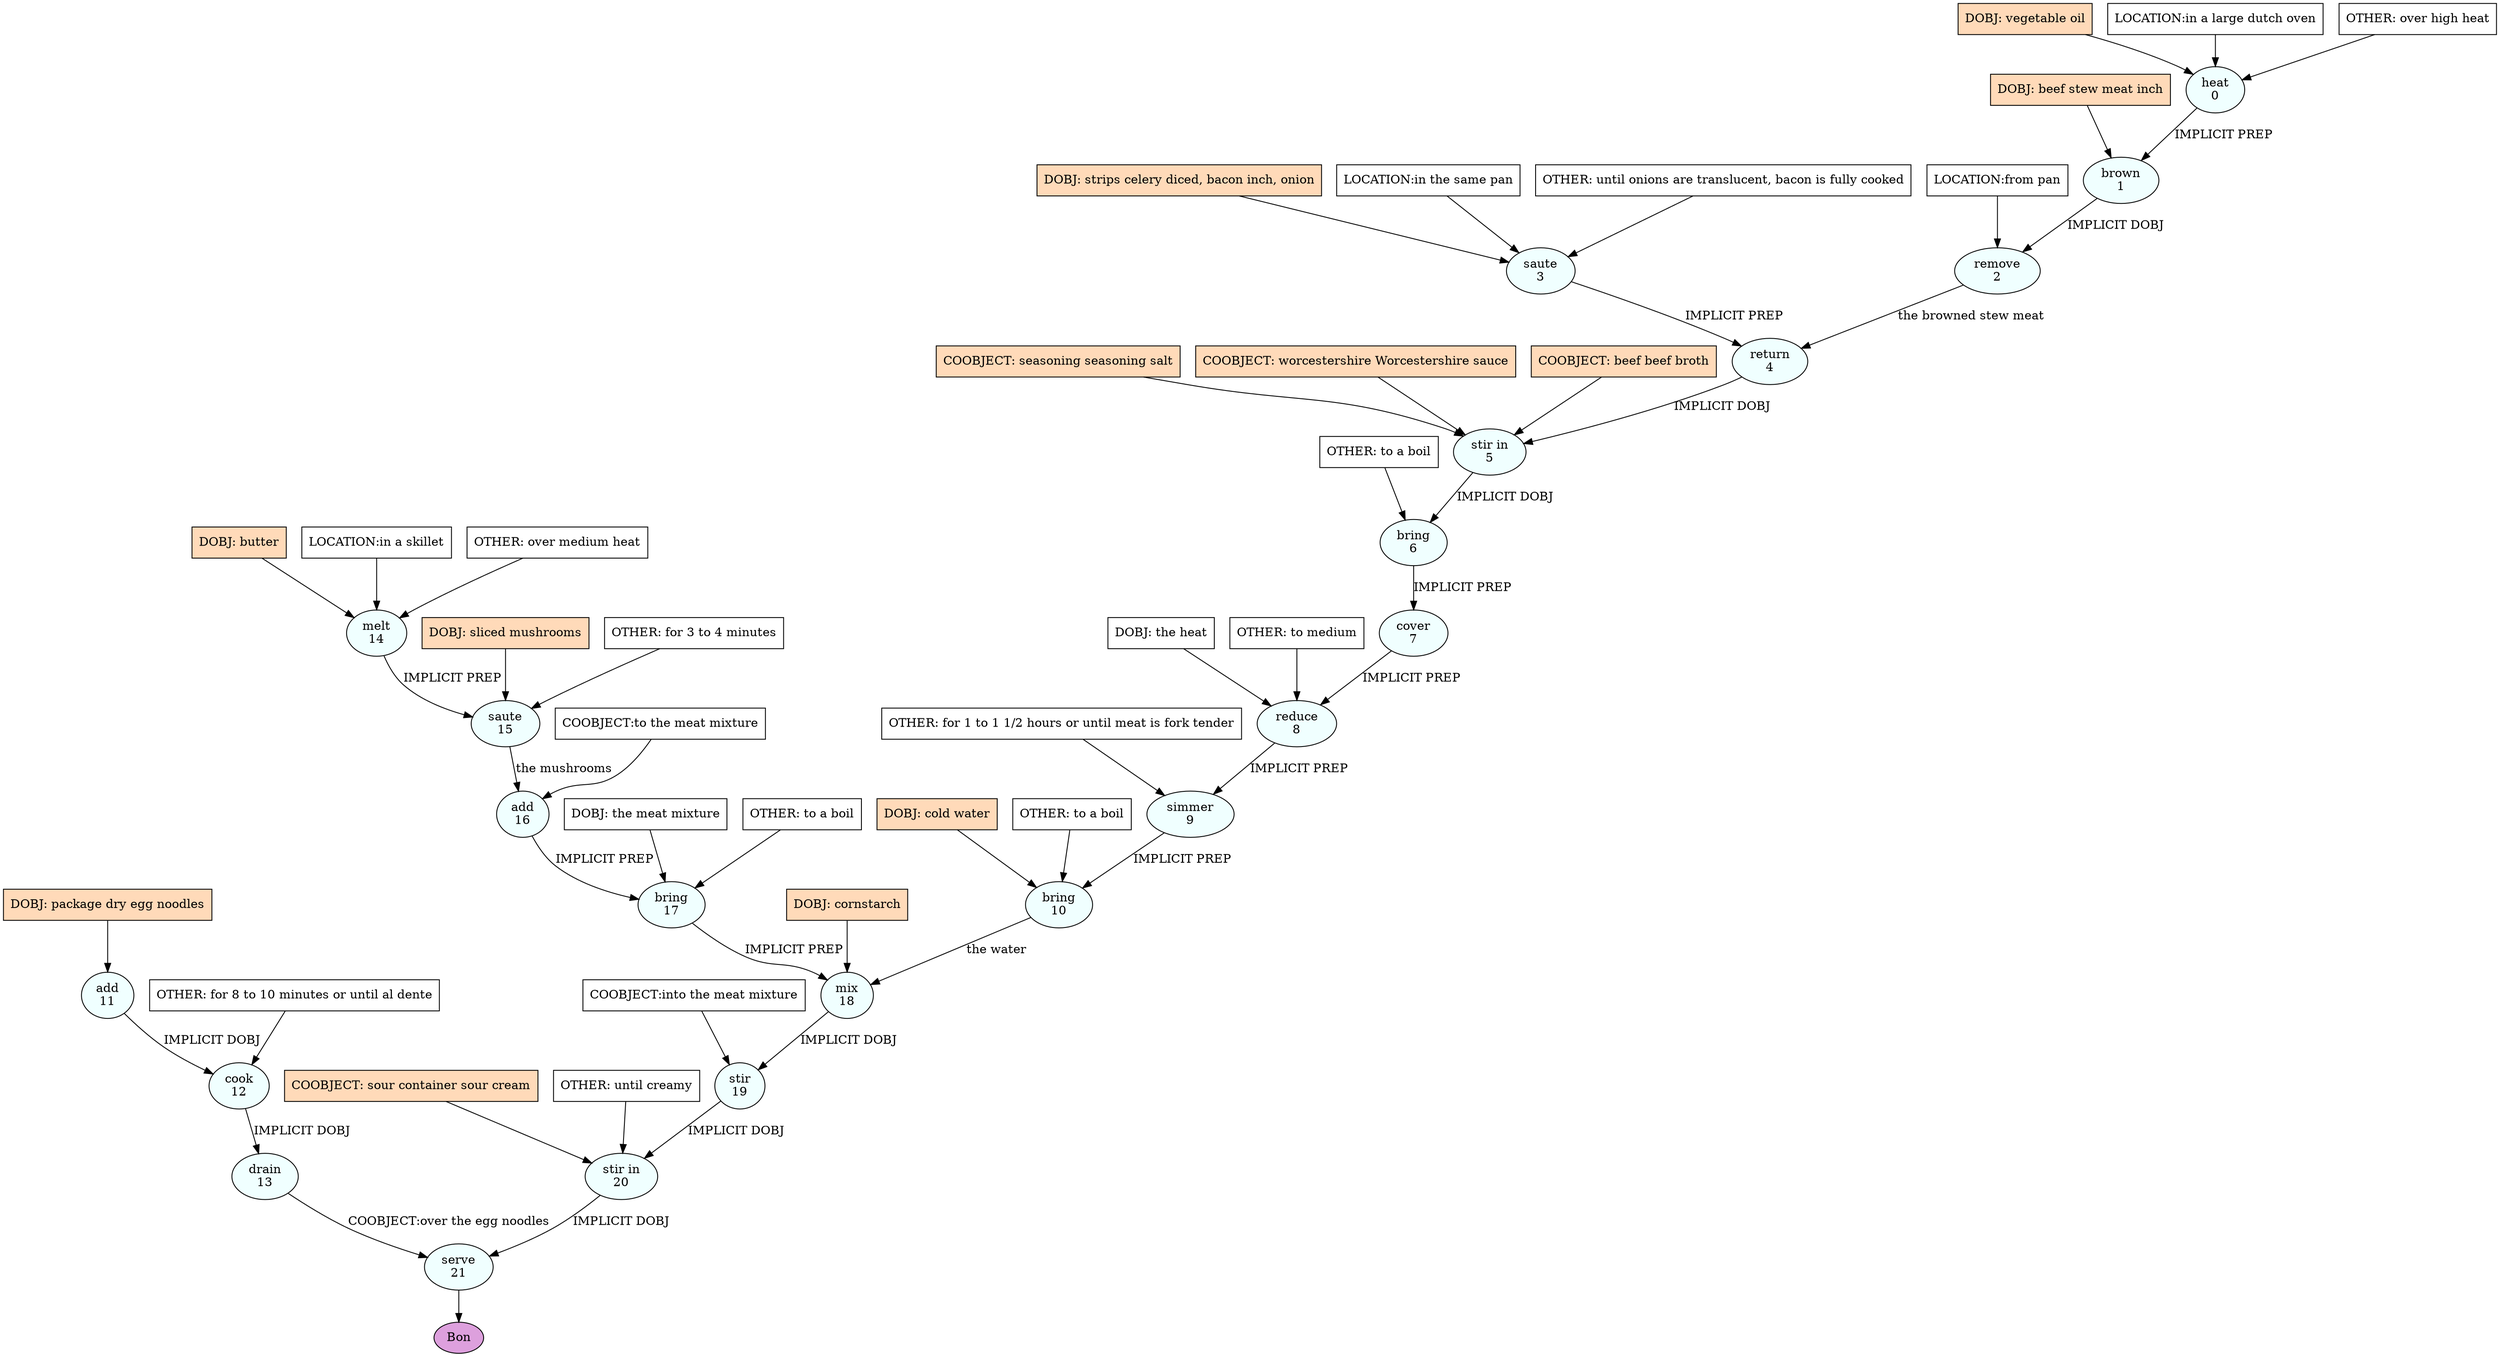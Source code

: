 digraph recipe {
E0[label="heat
0", shape=oval, style=filled, fillcolor=azure]
E1[label="brown
1", shape=oval, style=filled, fillcolor=azure]
E2[label="remove
2", shape=oval, style=filled, fillcolor=azure]
E3[label="saute
3", shape=oval, style=filled, fillcolor=azure]
E4[label="return
4", shape=oval, style=filled, fillcolor=azure]
E5[label="stir in
5", shape=oval, style=filled, fillcolor=azure]
E6[label="bring
6", shape=oval, style=filled, fillcolor=azure]
E7[label="cover
7", shape=oval, style=filled, fillcolor=azure]
E8[label="reduce
8", shape=oval, style=filled, fillcolor=azure]
E9[label="simmer
9", shape=oval, style=filled, fillcolor=azure]
E10[label="bring
10", shape=oval, style=filled, fillcolor=azure]
E11[label="add
11", shape=oval, style=filled, fillcolor=azure]
E12[label="cook
12", shape=oval, style=filled, fillcolor=azure]
E13[label="drain
13", shape=oval, style=filled, fillcolor=azure]
E14[label="melt
14", shape=oval, style=filled, fillcolor=azure]
E15[label="saute
15", shape=oval, style=filled, fillcolor=azure]
E16[label="add
16", shape=oval, style=filled, fillcolor=azure]
E17[label="bring
17", shape=oval, style=filled, fillcolor=azure]
E18[label="mix
18", shape=oval, style=filled, fillcolor=azure]
E19[label="stir
19", shape=oval, style=filled, fillcolor=azure]
E20[label="stir in
20", shape=oval, style=filled, fillcolor=azure]
E21[label="serve
21", shape=oval, style=filled, fillcolor=azure]
D14[label="DOBJ: butter", shape=box, style=filled, fillcolor=peachpuff]
D14 -> E14
P14_0[label="LOCATION:in a skillet", shape=box, style=filled, fillcolor=white]
P14_0 -> E14
O14_0[label="OTHER: over medium heat", shape=box, style=filled, fillcolor=white]
O14_0 -> E14
D11[label="DOBJ: package dry egg noodles", shape=box, style=filled, fillcolor=peachpuff]
D11 -> E11
D3[label="DOBJ: strips celery diced, bacon inch, onion", shape=box, style=filled, fillcolor=peachpuff]
D3 -> E3
P3_0[label="LOCATION:in the same pan", shape=box, style=filled, fillcolor=white]
P3_0 -> E3
O3_0[label="OTHER: until onions are translucent, bacon is fully cooked", shape=box, style=filled, fillcolor=white]
O3_0 -> E3
D0[label="DOBJ: vegetable oil", shape=box, style=filled, fillcolor=peachpuff]
D0 -> E0
P0_0[label="LOCATION:in a large dutch oven", shape=box, style=filled, fillcolor=white]
P0_0 -> E0
O0_0[label="OTHER: over high heat", shape=box, style=filled, fillcolor=white]
O0_0 -> E0
D1_ing[label="DOBJ: beef stew meat inch", shape=box, style=filled, fillcolor=peachpuff]
D1_ing -> E1
E0 -> E1 [label="IMPLICIT PREP"]
E1 -> E2 [label="IMPLICIT DOBJ"]
P2_0_0[label="LOCATION:from pan", shape=box, style=filled, fillcolor=white]
P2_0_0 -> E2
E2 -> E4 [label="the browned stew meat"]
E3 -> E4 [label="IMPLICIT PREP"]
E4 -> E5 [label="IMPLICIT DOBJ"]
P5_0_ing[label="COOBJECT: seasoning seasoning salt", shape=box, style=filled, fillcolor=peachpuff]
P5_0_ing -> E5
P5_1_ing[label="COOBJECT: worcestershire Worcestershire sauce", shape=box, style=filled, fillcolor=peachpuff]
P5_1_ing -> E5
P5_2_ing[label="COOBJECT: beef beef broth", shape=box, style=filled, fillcolor=peachpuff]
P5_2_ing -> E5
E5 -> E6 [label="IMPLICIT DOBJ"]
O6_0_0[label="OTHER: to a boil", shape=box, style=filled, fillcolor=white]
O6_0_0 -> E6
E6 -> E7 [label="IMPLICIT PREP"]
D8_0[label="DOBJ: the heat", shape=box, style=filled, fillcolor=white]
D8_0 -> E8
E7 -> E8 [label="IMPLICIT PREP"]
O8_0_0[label="OTHER: to medium", shape=box, style=filled, fillcolor=white]
O8_0_0 -> E8
E8 -> E9 [label="IMPLICIT PREP"]
O9_0_0[label="OTHER: for 1 to 1 1/2 hours or until meat is fork tender", shape=box, style=filled, fillcolor=white]
O9_0_0 -> E9
D10_ing[label="DOBJ: cold water", shape=box, style=filled, fillcolor=peachpuff]
D10_ing -> E10
E9 -> E10 [label="IMPLICIT PREP"]
O10_0_0[label="OTHER: to a boil", shape=box, style=filled, fillcolor=white]
O10_0_0 -> E10
E11 -> E12 [label="IMPLICIT DOBJ"]
O12_0_0[label="OTHER: for 8 to 10 minutes or until al dente", shape=box, style=filled, fillcolor=white]
O12_0_0 -> E12
E12 -> E13 [label="IMPLICIT DOBJ"]
D15_ing[label="DOBJ: sliced mushrooms", shape=box, style=filled, fillcolor=peachpuff]
D15_ing -> E15
E14 -> E15 [label="IMPLICIT PREP"]
O15_0_0[label="OTHER: for 3 to 4 minutes", shape=box, style=filled, fillcolor=white]
O15_0_0 -> E15
E15 -> E16 [label="the mushrooms"]
P16_0_0[label="COOBJECT:to the meat mixture", shape=box, style=filled, fillcolor=white]
P16_0_0 -> E16
D17_0[label="DOBJ: the meat mixture", shape=box, style=filled, fillcolor=white]
D17_0 -> E17
E16 -> E17 [label="IMPLICIT PREP"]
O17_0_0[label="OTHER: to a boil", shape=box, style=filled, fillcolor=white]
O17_0_0 -> E17
D18_ing[label="DOBJ: cornstarch", shape=box, style=filled, fillcolor=peachpuff]
D18_ing -> E18
E10 -> E18 [label="the water"]
E17 -> E18 [label="IMPLICIT PREP"]
E18 -> E19 [label="IMPLICIT DOBJ"]
P19_0_0[label="COOBJECT:into the meat mixture", shape=box, style=filled, fillcolor=white]
P19_0_0 -> E19
E19 -> E20 [label="IMPLICIT DOBJ"]
P20_0_ing[label="COOBJECT: sour container sour cream", shape=box, style=filled, fillcolor=peachpuff]
P20_0_ing -> E20
O20_0_0[label="OTHER: until creamy", shape=box, style=filled, fillcolor=white]
O20_0_0 -> E20
E20 -> E21 [label="IMPLICIT DOBJ"]
E13 -> E21 [label="COOBJECT:over the egg noodles"]
EOR[label="Bon", shape=oval, style=filled, fillcolor=plum]
E21 -> EOR
}
